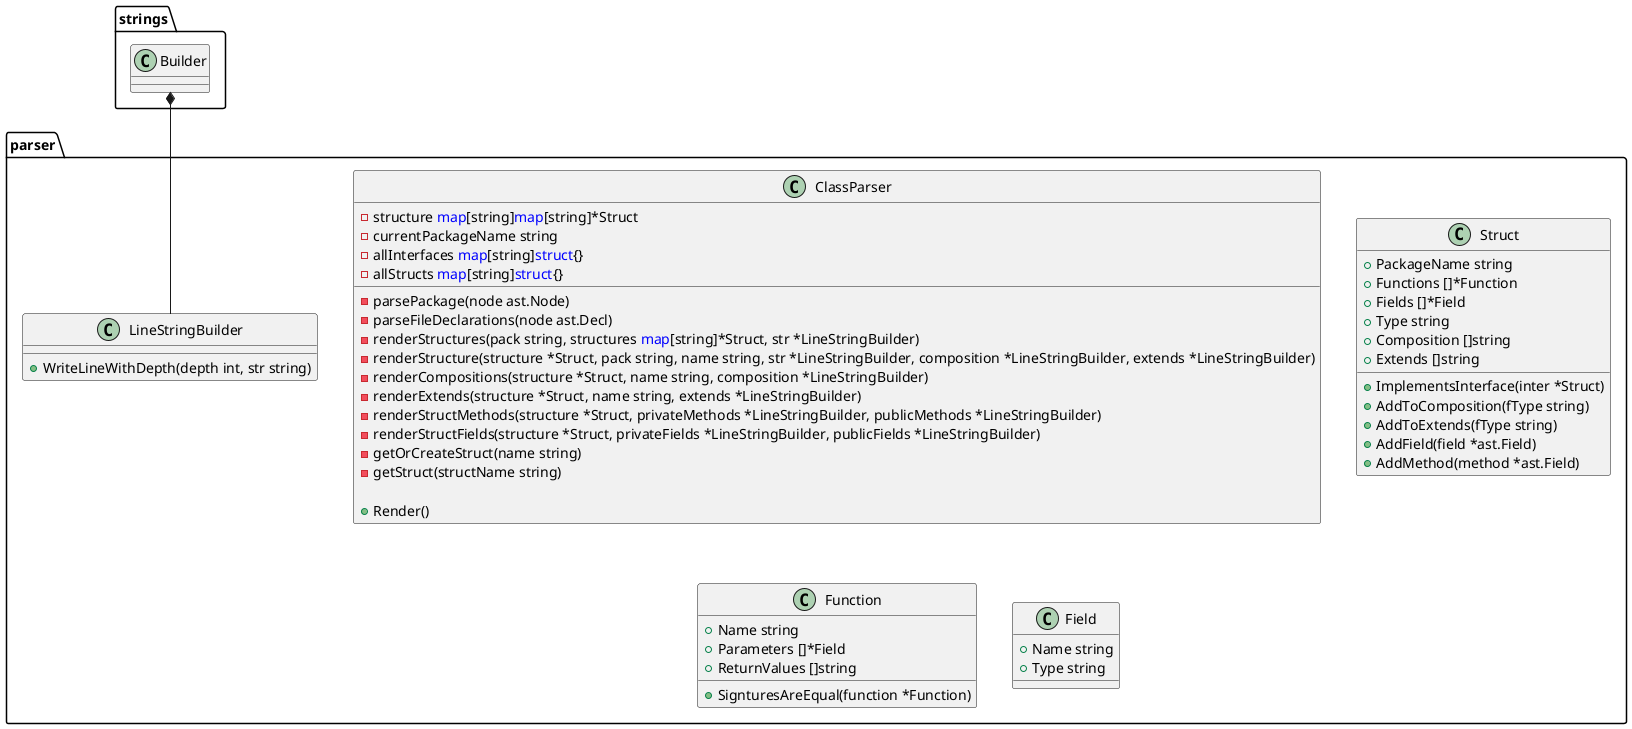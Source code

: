 @startuml
namespace parser {
    class ClassParser {
        - structure <font color=blue>map</font>[string]<font color=blue>map</font>[string]*Struct
        - currentPackageName string
        - allInterfaces <font color=blue>map</font>[string]<font color=blue>struct</font>{}
        - allStructs <font color=blue>map</font>[string]<font color=blue>struct</font>{}

        - parsePackage(node ast.Node) 
        - parseFileDeclarations(node ast.Decl) 
        - renderStructures(pack string, structures <font color=blue>map</font>[string]*Struct, str *LineStringBuilder) 
        - renderStructure(structure *Struct, pack string, name string, str *LineStringBuilder, composition *LineStringBuilder, extends *LineStringBuilder) 
        - renderCompositions(structure *Struct, name string, composition *LineStringBuilder) 
        - renderExtends(structure *Struct, name string, extends *LineStringBuilder) 
        - renderStructMethods(structure *Struct, privateMethods *LineStringBuilder, publicMethods *LineStringBuilder) 
        - renderStructFields(structure *Struct, privateFields *LineStringBuilder, publicFields *LineStringBuilder) 
        - getOrCreateStruct(name string) 
        - getStruct(structName string) 

        + Render() 

    }
    class Struct {
        + PackageName string
        + Functions []*Function
        + Fields []*Field
        + Type string
        + Composition []string
        + Extends []string

        + ImplementsInterface(inter *Struct) 
        + AddToComposition(fType string) 
        + AddToExtends(fType string) 
        + AddField(field *ast.Field) 
        + AddMethod(method *ast.Field) 

    }
    class Function {
        + Name string
        + Parameters []*Field
        + ReturnValues []string

        + SignturesAreEqual(function *Function) 

    }
    class Field {
        + Name string
        + Type string

    }
    class LineStringBuilder {
        + WriteLineWithDepth(depth int, str string) 

    }
}
strings.Builder *-- parser.LineStringBuilder


@enduml